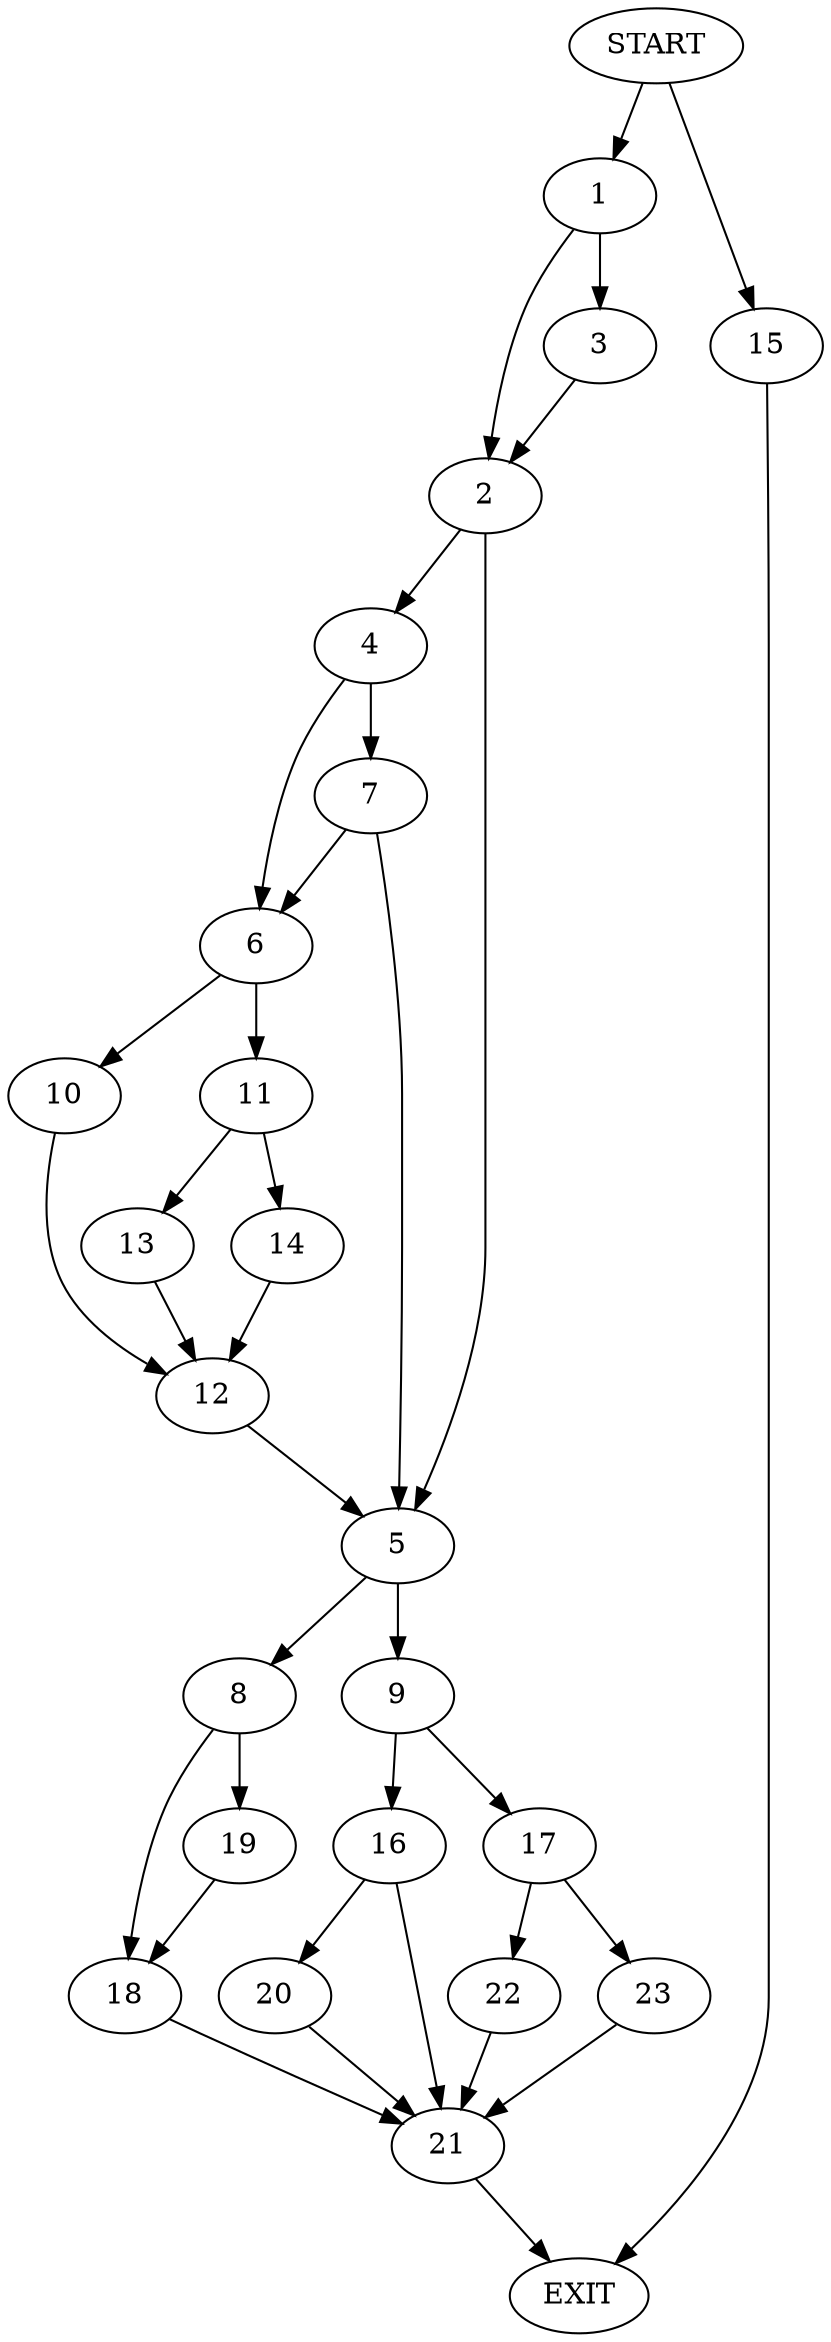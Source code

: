 digraph {
0 [label="START"]
24 [label="EXIT"]
0 -> 1
1 -> 2
1 -> 3
2 -> 4
2 -> 5
3 -> 2
4 -> 6
4 -> 7
5 -> 8
5 -> 9
7 -> 6
7 -> 5
6 -> 10
6 -> 11
10 -> 12
11 -> 13
11 -> 14
12 -> 5
13 -> 12
14 -> 12
0 -> 15
15 -> 24
9 -> 16
9 -> 17
8 -> 18
8 -> 19
16 -> 20
16 -> 21
17 -> 22
17 -> 23
22 -> 21
23 -> 21
21 -> 24
20 -> 21
18 -> 21
19 -> 18
}
